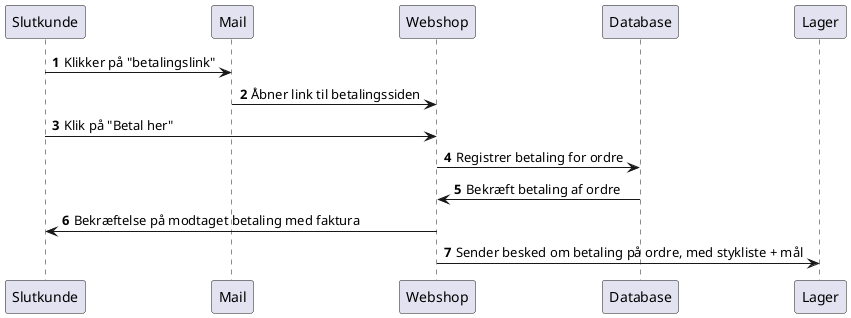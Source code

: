 @startuml
'https://plantuml.com/sequence-diagram

autonumber

Slutkunde -> Mail: Klikker på "betalingslink"
Mail -> Webshop: Åbner link til betalingssiden
Slutkunde -> Webshop: Klik på "Betal her"
Webshop -> Database: Registrer betaling for ordre
Database -> Webshop: Bekræft betaling af ordre
Webshop -> Slutkunde: Bekræftelse på modtaget betaling med faktura
Webshop -> Lager: Sender besked om betaling på ordre, med stykliste + mål

@enduml
@enduml